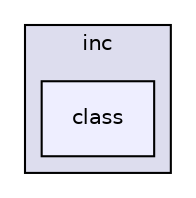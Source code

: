 digraph "class" {
  compound=true
  node [ fontsize="10", fontname="Helvetica"];
  edge [ labelfontsize="10", labelfontname="Helvetica"];
  subgraph clusterdir_ef35519cefd621f663612ebad34cbfc9 {
    graph [ bgcolor="#ddddee", pencolor="black", label="inc" fontname="Helvetica", fontsize="10", URL="dir_ef35519cefd621f663612ebad34cbfc9.html"]
  dir_23b8956a4518e3beec6402c1bb795b19 [shape=box, label="class", style="filled", fillcolor="#eeeeff", pencolor="black", URL="dir_23b8956a4518e3beec6402c1bb795b19.html"];
  }
}
